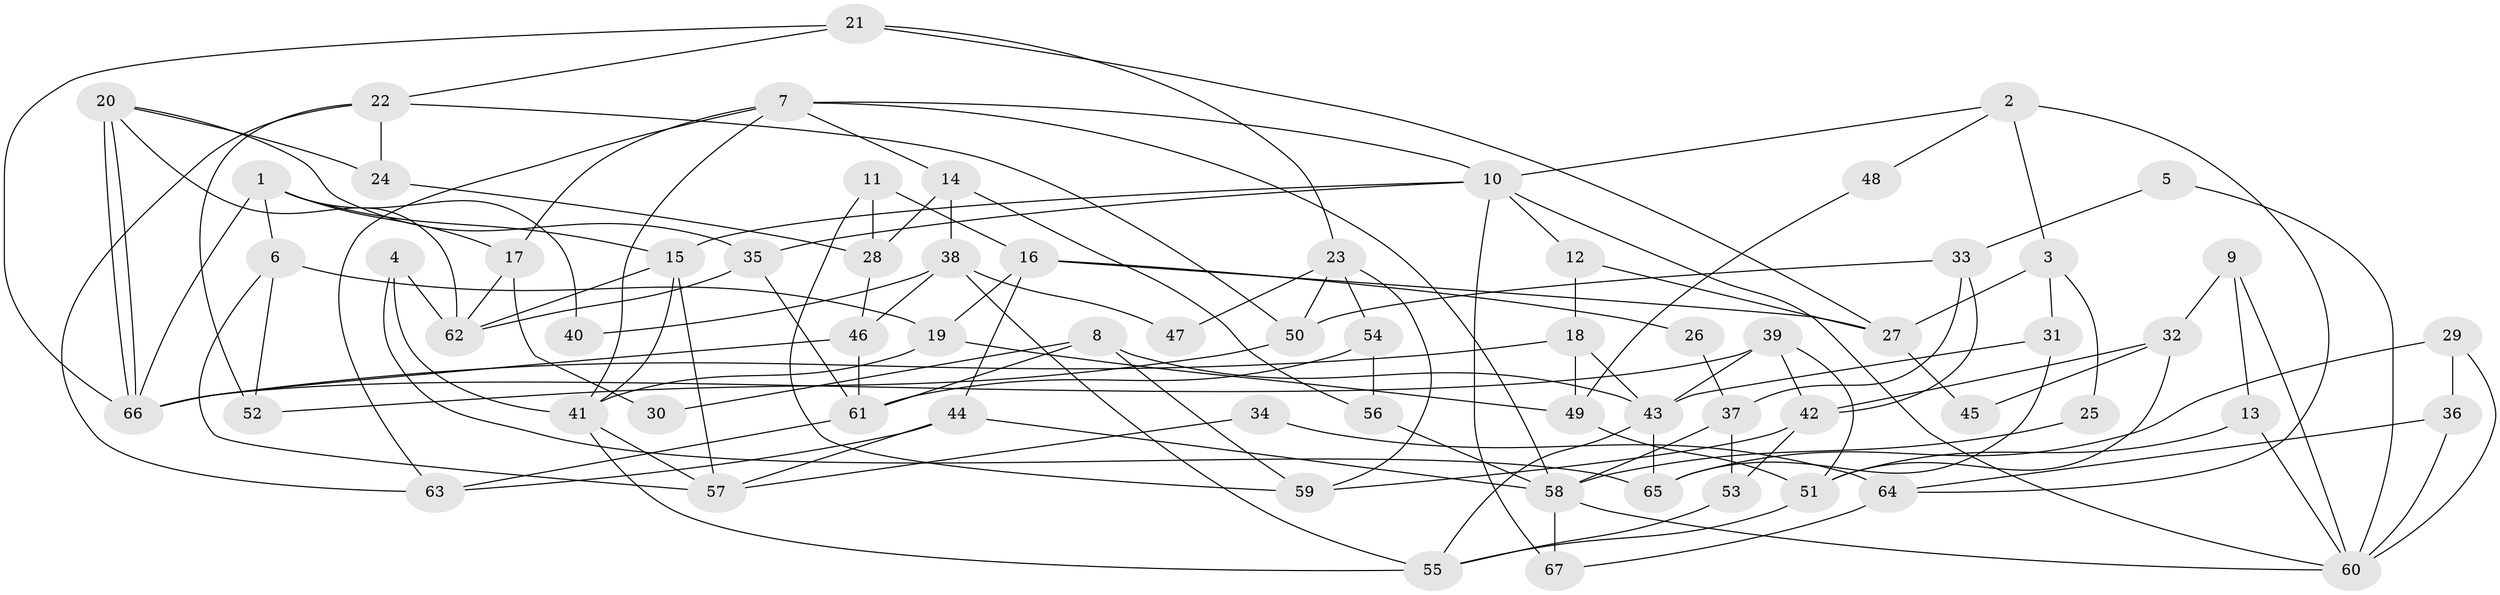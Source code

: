 // Generated by graph-tools (version 1.1) at 2025/11/02/27/25 16:11:19]
// undirected, 67 vertices, 134 edges
graph export_dot {
graph [start="1"]
  node [color=gray90,style=filled];
  1;
  2;
  3;
  4;
  5;
  6;
  7;
  8;
  9;
  10;
  11;
  12;
  13;
  14;
  15;
  16;
  17;
  18;
  19;
  20;
  21;
  22;
  23;
  24;
  25;
  26;
  27;
  28;
  29;
  30;
  31;
  32;
  33;
  34;
  35;
  36;
  37;
  38;
  39;
  40;
  41;
  42;
  43;
  44;
  45;
  46;
  47;
  48;
  49;
  50;
  51;
  52;
  53;
  54;
  55;
  56;
  57;
  58;
  59;
  60;
  61;
  62;
  63;
  64;
  65;
  66;
  67;
  1 -- 6;
  1 -- 15;
  1 -- 17;
  1 -- 40;
  1 -- 66;
  2 -- 10;
  2 -- 3;
  2 -- 48;
  2 -- 64;
  3 -- 27;
  3 -- 31;
  3 -- 25;
  4 -- 65;
  4 -- 62;
  4 -- 41;
  5 -- 33;
  5 -- 60;
  6 -- 19;
  6 -- 57;
  6 -- 52;
  7 -- 41;
  7 -- 14;
  7 -- 10;
  7 -- 17;
  7 -- 58;
  7 -- 63;
  8 -- 61;
  8 -- 43;
  8 -- 30;
  8 -- 59;
  9 -- 60;
  9 -- 32;
  9 -- 13;
  10 -- 35;
  10 -- 12;
  10 -- 15;
  10 -- 60;
  10 -- 67;
  11 -- 59;
  11 -- 28;
  11 -- 16;
  12 -- 27;
  12 -- 18;
  13 -- 60;
  13 -- 51;
  14 -- 38;
  14 -- 28;
  14 -- 56;
  15 -- 41;
  15 -- 57;
  15 -- 62;
  16 -- 19;
  16 -- 26;
  16 -- 27;
  16 -- 44;
  17 -- 30;
  17 -- 62;
  18 -- 66;
  18 -- 43;
  18 -- 49;
  19 -- 41;
  19 -- 49;
  20 -- 66;
  20 -- 66;
  20 -- 62;
  20 -- 24;
  20 -- 35;
  21 -- 22;
  21 -- 66;
  21 -- 23;
  21 -- 27;
  22 -- 50;
  22 -- 63;
  22 -- 24;
  22 -- 52;
  23 -- 50;
  23 -- 47;
  23 -- 54;
  23 -- 59;
  24 -- 28;
  25 -- 58;
  26 -- 37;
  27 -- 45;
  28 -- 46;
  29 -- 36;
  29 -- 60;
  29 -- 65;
  31 -- 65;
  31 -- 43;
  32 -- 42;
  32 -- 51;
  32 -- 45;
  33 -- 37;
  33 -- 42;
  33 -- 50;
  34 -- 57;
  34 -- 64;
  35 -- 62;
  35 -- 61;
  36 -- 64;
  36 -- 60;
  37 -- 58;
  37 -- 53;
  38 -- 46;
  38 -- 55;
  38 -- 40;
  38 -- 47;
  39 -- 66;
  39 -- 51;
  39 -- 42;
  39 -- 43;
  41 -- 57;
  41 -- 55;
  42 -- 59;
  42 -- 53;
  43 -- 55;
  43 -- 65;
  44 -- 58;
  44 -- 57;
  44 -- 63;
  46 -- 61;
  46 -- 66;
  48 -- 49;
  49 -- 51;
  50 -- 52;
  51 -- 55;
  53 -- 55;
  54 -- 61;
  54 -- 56;
  56 -- 58;
  58 -- 60;
  58 -- 67;
  61 -- 63;
  64 -- 67;
}
